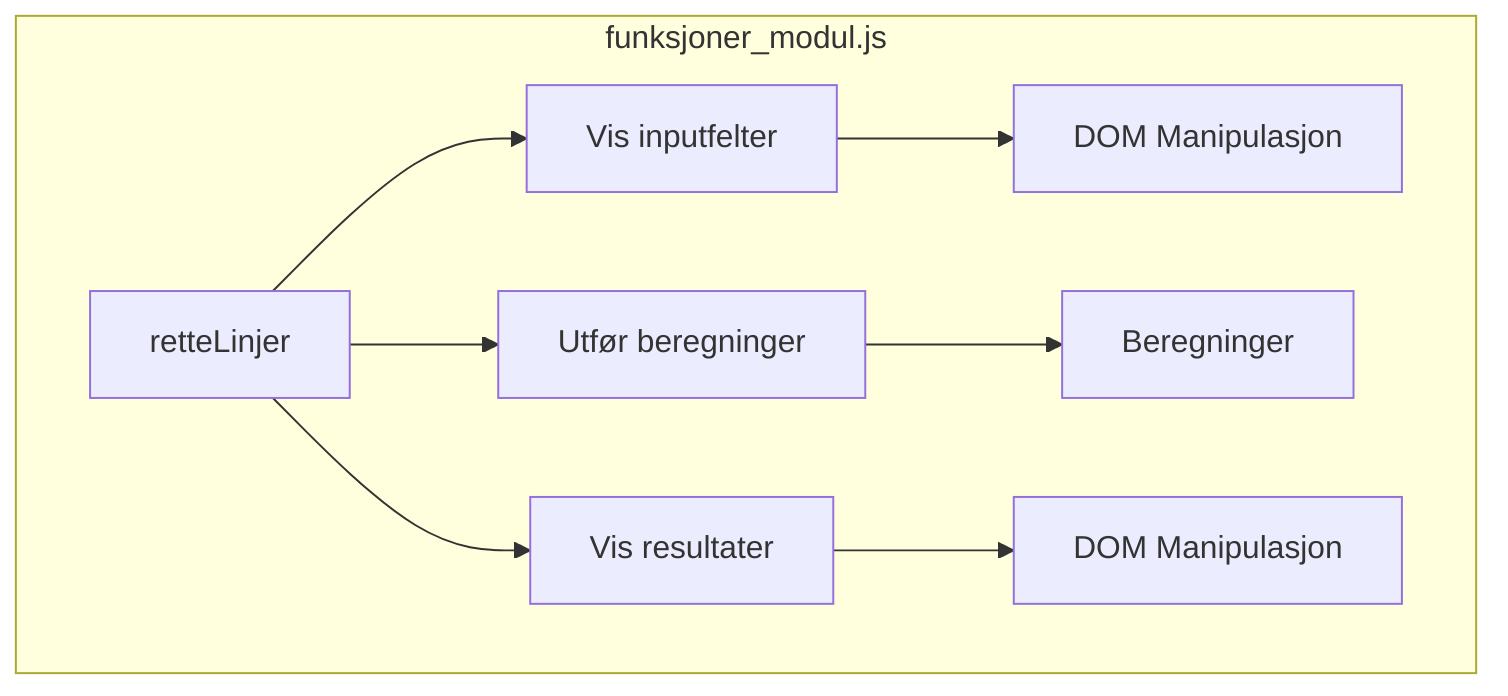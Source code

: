 graph TD
    subgraph funksjoner_modul.js
        A[retteLinjer] --> B[Vis inputfelter]
        A --> C[Utfør beregninger]
        A --> D[Vis resultater]
        B --> E[DOM Manipulasjon]
        C --> F[Beregninger]
        D --> G[DOM Manipulasjon]
    end
